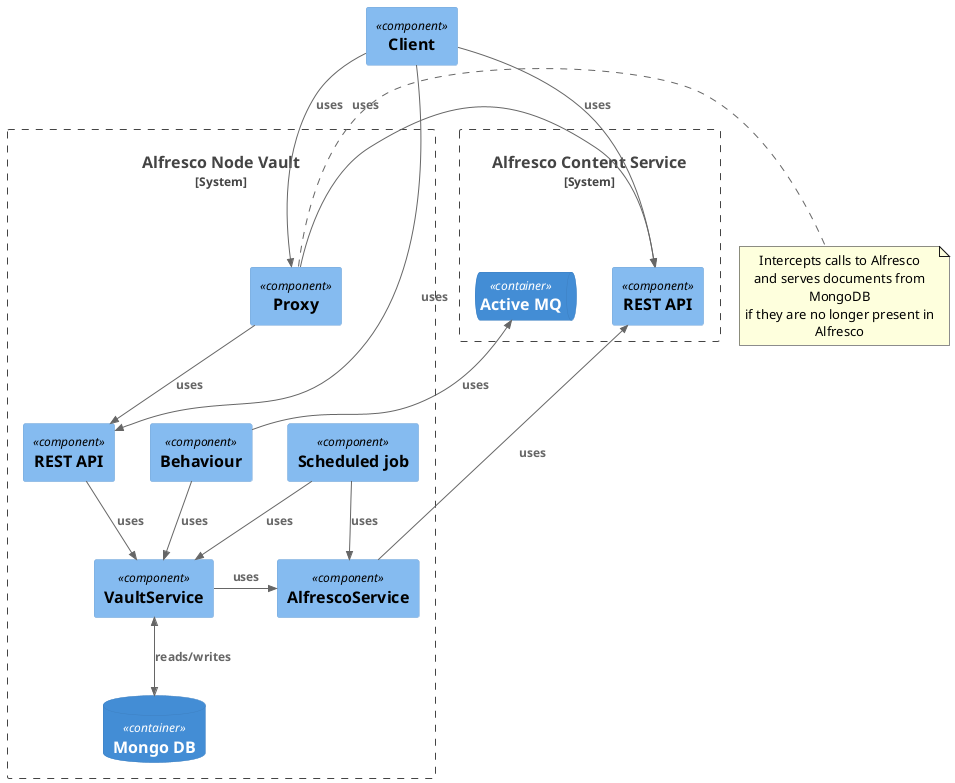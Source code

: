@startuml
!include <C4/C4_Container>
!include <C4/C4_Component>

System_Boundary(anv, "Alfresco Node Vault") {
  Component(anvProxy, "Proxy")
  Component(anvRestApi, "REST API")
  Component(anvBehaviour, "Behaviour")
  Component(anvScheduledJob, "Scheduled job")
  Component(anvService, "VaultService")
  Component(as, "AlfrescoService")
  ContainerDb(anvMongoDB, "Mongo DB")
}

note right of [anvProxy]
Intercepts calls to Alfresco
and serves documents from MongoDB
if they are no longer present in Alfresco
end note

System_Boundary(acs, "Alfresco Content Service") {
  ContainerQueue(acsActiveMq, "Active MQ")
  Component(acsRestApi, "REST API")
}

Rel_U(anvBehaviour, acsActiveMq, "uses")
Rel_D(anvProxy, anvRestApi, "uses")
Rel_R(anvProxy, acsRestApi, "uses")
Rel_D(anvRestApi, anvService, "uses")
Rel_D(anvBehaviour, anvService, "uses")
Rel_D(anvScheduledJob, anvService, "uses")
Rel_D(anvScheduledJob, as, "uses")
BiRel_D(anvService, anvMongoDB, "reads/writes")
Rel_R(anvService, as, "uses")
Rel_R(as, acsRestApi, "uses")

Component(client, "Client")

Rel_D(client, anvProxy, "uses")
Rel_D(client, anvRestApi, "uses")
Rel_D(client, acsRestApi, "uses")

@enduml
